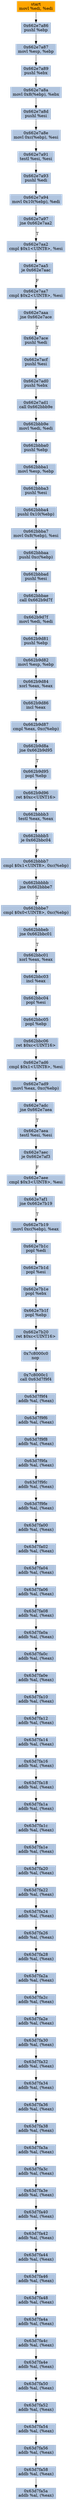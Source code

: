 digraph G {
node[shape=rectangle,style=filled,fillcolor=lightsteelblue,color=lightsteelblue]
bgcolor="transparent"
a0x662e7a84movl_edi_edi[label="start\nmovl %edi, %edi",color="lightgrey",fillcolor="orange"];
a0x662e7a86pushl_ebp[label="0x662e7a86\npushl %ebp"];
a0x662e7a87movl_esp_ebp[label="0x662e7a87\nmovl %esp, %ebp"];
a0x662e7a89pushl_ebx[label="0x662e7a89\npushl %ebx"];
a0x662e7a8amovl_0x8ebp__ebx[label="0x662e7a8a\nmovl 0x8(%ebp), %ebx"];
a0x662e7a8dpushl_esi[label="0x662e7a8d\npushl %esi"];
a0x662e7a8emovl_0xcebp__esi[label="0x662e7a8e\nmovl 0xc(%ebp), %esi"];
a0x662e7a91testl_esi_esi[label="0x662e7a91\ntestl %esi, %esi"];
a0x662e7a93pushl_edi[label="0x662e7a93\npushl %edi"];
a0x662e7a94movl_0x10ebp__edi[label="0x662e7a94\nmovl 0x10(%ebp), %edi"];
a0x662e7a97jne_0x662e7aa2[label="0x662e7a97\njne 0x662e7aa2"];
a0x662e7aa2cmpl_0x1UINT8_esi[label="0x662e7aa2\ncmpl $0x1<UINT8>, %esi"];
a0x662e7aa5je_0x662e7aac[label="0x662e7aa5\nje 0x662e7aac"];
a0x662e7aa7cmpl_0x2UINT8_esi[label="0x662e7aa7\ncmpl $0x2<UINT8>, %esi"];
a0x662e7aaajne_0x662e7ace[label="0x662e7aaa\njne 0x662e7ace"];
a0x662e7acepushl_edi[label="0x662e7ace\npushl %edi"];
a0x662e7acfpushl_esi[label="0x662e7acf\npushl %esi"];
a0x662e7ad0pushl_ebx[label="0x662e7ad0\npushl %ebx"];
a0x662e7ad1call_0x662bbb9e[label="0x662e7ad1\ncall 0x662bbb9e"];
a0x662bbb9emovl_edi_edi[label="0x662bbb9e\nmovl %edi, %edi"];
a0x662bbba0pushl_ebp[label="0x662bbba0\npushl %ebp"];
a0x662bbba1movl_esp_ebp[label="0x662bbba1\nmovl %esp, %ebp"];
a0x662bbba3pushl_esi[label="0x662bbba3\npushl %esi"];
a0x662bbba4pushl_0x10ebp_[label="0x662bbba4\npushl 0x10(%ebp)"];
a0x662bbba7movl_0x8ebp__esi[label="0x662bbba7\nmovl 0x8(%ebp), %esi"];
a0x662bbbaapushl_0xcebp_[label="0x662bbbaa\npushl 0xc(%ebp)"];
a0x662bbbadpushl_esi[label="0x662bbbad\npushl %esi"];
a0x662bbbaecall_0x662b9d7f[label="0x662bbbae\ncall 0x662b9d7f"];
a0x662b9d7fmovl_edi_edi[label="0x662b9d7f\nmovl %edi, %edi"];
a0x662b9d81pushl_ebp[label="0x662b9d81\npushl %ebp"];
a0x662b9d82movl_esp_ebp[label="0x662b9d82\nmovl %esp, %ebp"];
a0x662b9d84xorl_eax_eax[label="0x662b9d84\nxorl %eax, %eax"];
a0x662b9d86incl_eax[label="0x662b9d86\nincl %eax"];
a0x662b9d87cmpl_eax_0xcebp_[label="0x662b9d87\ncmpl %eax, 0xc(%ebp)"];
a0x662b9d8ajne_0x662b9d95[label="0x662b9d8a\njne 0x662b9d95"];
a0x662b9d95popl_ebp[label="0x662b9d95\npopl %ebp"];
a0x662b9d96ret_0xcUINT16[label="0x662b9d96\nret $0xc<UINT16>"];
a0x662bbbb3testl_eax_eax[label="0x662bbbb3\ntestl %eax, %eax"];
a0x662bbbb5je_0x662bbc04[label="0x662bbbb5\nje 0x662bbc04"];
a0x662bbbb7cmpl_0x1UINT8_0xcebp_[label="0x662bbbb7\ncmpl $0x1<UINT8>, 0xc(%ebp)"];
a0x662bbbbbjne_0x662bbbe7[label="0x662bbbbb\njne 0x662bbbe7"];
a0x662bbbe7cmpl_0x0UINT8_0xcebp_[label="0x662bbbe7\ncmpl $0x0<UINT8>, 0xc(%ebp)"];
a0x662bbbebjne_0x662bbc01[label="0x662bbbeb\njne 0x662bbc01"];
a0x662bbc01xorl_eax_eax[label="0x662bbc01\nxorl %eax, %eax"];
a0x662bbc03incl_eax[label="0x662bbc03\nincl %eax"];
a0x662bbc04popl_esi[label="0x662bbc04\npopl %esi"];
a0x662bbc05popl_ebp[label="0x662bbc05\npopl %ebp"];
a0x662bbc06ret_0xcUINT16[label="0x662bbc06\nret $0xc<UINT16>"];
a0x662e7ad6cmpl_0x1UINT8_esi[label="0x662e7ad6\ncmpl $0x1<UINT8>, %esi"];
a0x662e7ad9movl_eax_0xcebp_[label="0x662e7ad9\nmovl %eax, 0xc(%ebp)"];
a0x662e7adcjne_0x662e7aea[label="0x662e7adc\njne 0x662e7aea"];
a0x662e7aeatestl_esi_esi[label="0x662e7aea\ntestl %esi, %esi"];
a0x662e7aecje_0x662e7af3[label="0x662e7aec\nje 0x662e7af3"];
a0x662e7aeecmpl_0x3UINT8_esi[label="0x662e7aee\ncmpl $0x3<UINT8>, %esi"];
a0x662e7af1jne_0x662e7b19[label="0x662e7af1\njne 0x662e7b19"];
a0x662e7b19movl_0xcebp__eax[label="0x662e7b19\nmovl 0xc(%ebp), %eax"];
a0x662e7b1cpopl_edi[label="0x662e7b1c\npopl %edi"];
a0x662e7b1dpopl_esi[label="0x662e7b1d\npopl %esi"];
a0x662e7b1epopl_ebx[label="0x662e7b1e\npopl %ebx"];
a0x662e7b1fpopl_ebp[label="0x662e7b1f\npopl %ebp"];
a0x662e7b20ret_0xcUINT16[label="0x662e7b20\nret $0xc<UINT16>"];
a0x7c8000c0nop_[label="0x7c8000c0\nnop "];
a0x7c8000c1call_0x63d7f9f4[label="0x7c8000c1\ncall 0x63d7f9f4"];
a0x63d7f9f4addb_al_eax_[label="0x63d7f9f4\naddb %al, (%eax)"];
a0x63d7f9f6addb_al_eax_[label="0x63d7f9f6\naddb %al, (%eax)"];
a0x63d7f9f8addb_al_eax_[label="0x63d7f9f8\naddb %al, (%eax)"];
a0x63d7f9faaddb_al_eax_[label="0x63d7f9fa\naddb %al, (%eax)"];
a0x63d7f9fcaddb_al_eax_[label="0x63d7f9fc\naddb %al, (%eax)"];
a0x63d7f9feaddb_al_eax_[label="0x63d7f9fe\naddb %al, (%eax)"];
a0x63d7fa00addb_al_eax_[label="0x63d7fa00\naddb %al, (%eax)"];
a0x63d7fa02addb_al_eax_[label="0x63d7fa02\naddb %al, (%eax)"];
a0x63d7fa04addb_al_eax_[label="0x63d7fa04\naddb %al, (%eax)"];
a0x63d7fa06addb_al_eax_[label="0x63d7fa06\naddb %al, (%eax)"];
a0x63d7fa08addb_al_eax_[label="0x63d7fa08\naddb %al, (%eax)"];
a0x63d7fa0aaddb_al_eax_[label="0x63d7fa0a\naddb %al, (%eax)"];
a0x63d7fa0caddb_al_eax_[label="0x63d7fa0c\naddb %al, (%eax)"];
a0x63d7fa0eaddb_al_eax_[label="0x63d7fa0e\naddb %al, (%eax)"];
a0x63d7fa10addb_al_eax_[label="0x63d7fa10\naddb %al, (%eax)"];
a0x63d7fa12addb_al_eax_[label="0x63d7fa12\naddb %al, (%eax)"];
a0x63d7fa14addb_al_eax_[label="0x63d7fa14\naddb %al, (%eax)"];
a0x63d7fa16addb_al_eax_[label="0x63d7fa16\naddb %al, (%eax)"];
a0x63d7fa18addb_al_eax_[label="0x63d7fa18\naddb %al, (%eax)"];
a0x63d7fa1aaddb_al_eax_[label="0x63d7fa1a\naddb %al, (%eax)"];
a0x63d7fa1caddb_al_eax_[label="0x63d7fa1c\naddb %al, (%eax)"];
a0x63d7fa1eaddb_al_eax_[label="0x63d7fa1e\naddb %al, (%eax)"];
a0x63d7fa20addb_al_eax_[label="0x63d7fa20\naddb %al, (%eax)"];
a0x63d7fa22addb_al_eax_[label="0x63d7fa22\naddb %al, (%eax)"];
a0x63d7fa24addb_al_eax_[label="0x63d7fa24\naddb %al, (%eax)"];
a0x63d7fa26addb_al_eax_[label="0x63d7fa26\naddb %al, (%eax)"];
a0x63d7fa28addb_al_eax_[label="0x63d7fa28\naddb %al, (%eax)"];
a0x63d7fa2aaddb_al_eax_[label="0x63d7fa2a\naddb %al, (%eax)"];
a0x63d7fa2caddb_al_eax_[label="0x63d7fa2c\naddb %al, (%eax)"];
a0x63d7fa2eaddb_al_eax_[label="0x63d7fa2e\naddb %al, (%eax)"];
a0x63d7fa30addb_al_eax_[label="0x63d7fa30\naddb %al, (%eax)"];
a0x63d7fa32addb_al_eax_[label="0x63d7fa32\naddb %al, (%eax)"];
a0x63d7fa34addb_al_eax_[label="0x63d7fa34\naddb %al, (%eax)"];
a0x63d7fa36addb_al_eax_[label="0x63d7fa36\naddb %al, (%eax)"];
a0x63d7fa38addb_al_eax_[label="0x63d7fa38\naddb %al, (%eax)"];
a0x63d7fa3aaddb_al_eax_[label="0x63d7fa3a\naddb %al, (%eax)"];
a0x63d7fa3caddb_al_eax_[label="0x63d7fa3c\naddb %al, (%eax)"];
a0x63d7fa3eaddb_al_eax_[label="0x63d7fa3e\naddb %al, (%eax)"];
a0x63d7fa40addb_al_eax_[label="0x63d7fa40\naddb %al, (%eax)"];
a0x63d7fa42addb_al_eax_[label="0x63d7fa42\naddb %al, (%eax)"];
a0x63d7fa44addb_al_eax_[label="0x63d7fa44\naddb %al, (%eax)"];
a0x63d7fa46addb_al_eax_[label="0x63d7fa46\naddb %al, (%eax)"];
a0x63d7fa48addb_al_eax_[label="0x63d7fa48\naddb %al, (%eax)"];
a0x63d7fa4aaddb_al_eax_[label="0x63d7fa4a\naddb %al, (%eax)"];
a0x63d7fa4caddb_al_eax_[label="0x63d7fa4c\naddb %al, (%eax)"];
a0x63d7fa4eaddb_al_eax_[label="0x63d7fa4e\naddb %al, (%eax)"];
a0x63d7fa50addb_al_eax_[label="0x63d7fa50\naddb %al, (%eax)"];
a0x63d7fa52addb_al_eax_[label="0x63d7fa52\naddb %al, (%eax)"];
a0x63d7fa54addb_al_eax_[label="0x63d7fa54\naddb %al, (%eax)"];
a0x63d7fa56addb_al_eax_[label="0x63d7fa56\naddb %al, (%eax)"];
a0x63d7fa58addb_al_eax_[label="0x63d7fa58\naddb %al, (%eax)"];
a0x63d7fa5aaddb_al_eax_[label="0x63d7fa5a\naddb %al, (%eax)"];
a0x662e7a84movl_edi_edi -> a0x662e7a86pushl_ebp [color="#000000"];
a0x662e7a86pushl_ebp -> a0x662e7a87movl_esp_ebp [color="#000000"];
a0x662e7a87movl_esp_ebp -> a0x662e7a89pushl_ebx [color="#000000"];
a0x662e7a89pushl_ebx -> a0x662e7a8amovl_0x8ebp__ebx [color="#000000"];
a0x662e7a8amovl_0x8ebp__ebx -> a0x662e7a8dpushl_esi [color="#000000"];
a0x662e7a8dpushl_esi -> a0x662e7a8emovl_0xcebp__esi [color="#000000"];
a0x662e7a8emovl_0xcebp__esi -> a0x662e7a91testl_esi_esi [color="#000000"];
a0x662e7a91testl_esi_esi -> a0x662e7a93pushl_edi [color="#000000"];
a0x662e7a93pushl_edi -> a0x662e7a94movl_0x10ebp__edi [color="#000000"];
a0x662e7a94movl_0x10ebp__edi -> a0x662e7a97jne_0x662e7aa2 [color="#000000"];
a0x662e7a97jne_0x662e7aa2 -> a0x662e7aa2cmpl_0x1UINT8_esi [color="#000000",label="T"];
a0x662e7aa2cmpl_0x1UINT8_esi -> a0x662e7aa5je_0x662e7aac [color="#000000"];
a0x662e7aa5je_0x662e7aac -> a0x662e7aa7cmpl_0x2UINT8_esi [color="#000000",label="F"];
a0x662e7aa7cmpl_0x2UINT8_esi -> a0x662e7aaajne_0x662e7ace [color="#000000"];
a0x662e7aaajne_0x662e7ace -> a0x662e7acepushl_edi [color="#000000",label="T"];
a0x662e7acepushl_edi -> a0x662e7acfpushl_esi [color="#000000"];
a0x662e7acfpushl_esi -> a0x662e7ad0pushl_ebx [color="#000000"];
a0x662e7ad0pushl_ebx -> a0x662e7ad1call_0x662bbb9e [color="#000000"];
a0x662e7ad1call_0x662bbb9e -> a0x662bbb9emovl_edi_edi [color="#000000"];
a0x662bbb9emovl_edi_edi -> a0x662bbba0pushl_ebp [color="#000000"];
a0x662bbba0pushl_ebp -> a0x662bbba1movl_esp_ebp [color="#000000"];
a0x662bbba1movl_esp_ebp -> a0x662bbba3pushl_esi [color="#000000"];
a0x662bbba3pushl_esi -> a0x662bbba4pushl_0x10ebp_ [color="#000000"];
a0x662bbba4pushl_0x10ebp_ -> a0x662bbba7movl_0x8ebp__esi [color="#000000"];
a0x662bbba7movl_0x8ebp__esi -> a0x662bbbaapushl_0xcebp_ [color="#000000"];
a0x662bbbaapushl_0xcebp_ -> a0x662bbbadpushl_esi [color="#000000"];
a0x662bbbadpushl_esi -> a0x662bbbaecall_0x662b9d7f [color="#000000"];
a0x662bbbaecall_0x662b9d7f -> a0x662b9d7fmovl_edi_edi [color="#000000"];
a0x662b9d7fmovl_edi_edi -> a0x662b9d81pushl_ebp [color="#000000"];
a0x662b9d81pushl_ebp -> a0x662b9d82movl_esp_ebp [color="#000000"];
a0x662b9d82movl_esp_ebp -> a0x662b9d84xorl_eax_eax [color="#000000"];
a0x662b9d84xorl_eax_eax -> a0x662b9d86incl_eax [color="#000000"];
a0x662b9d86incl_eax -> a0x662b9d87cmpl_eax_0xcebp_ [color="#000000"];
a0x662b9d87cmpl_eax_0xcebp_ -> a0x662b9d8ajne_0x662b9d95 [color="#000000"];
a0x662b9d8ajne_0x662b9d95 -> a0x662b9d95popl_ebp [color="#000000",label="T"];
a0x662b9d95popl_ebp -> a0x662b9d96ret_0xcUINT16 [color="#000000"];
a0x662b9d96ret_0xcUINT16 -> a0x662bbbb3testl_eax_eax [color="#000000"];
a0x662bbbb3testl_eax_eax -> a0x662bbbb5je_0x662bbc04 [color="#000000"];
a0x662bbbb5je_0x662bbc04 -> a0x662bbbb7cmpl_0x1UINT8_0xcebp_ [color="#000000",label="F"];
a0x662bbbb7cmpl_0x1UINT8_0xcebp_ -> a0x662bbbbbjne_0x662bbbe7 [color="#000000"];
a0x662bbbbbjne_0x662bbbe7 -> a0x662bbbe7cmpl_0x0UINT8_0xcebp_ [color="#000000",label="T"];
a0x662bbbe7cmpl_0x0UINT8_0xcebp_ -> a0x662bbbebjne_0x662bbc01 [color="#000000"];
a0x662bbbebjne_0x662bbc01 -> a0x662bbc01xorl_eax_eax [color="#000000",label="T"];
a0x662bbc01xorl_eax_eax -> a0x662bbc03incl_eax [color="#000000"];
a0x662bbc03incl_eax -> a0x662bbc04popl_esi [color="#000000"];
a0x662bbc04popl_esi -> a0x662bbc05popl_ebp [color="#000000"];
a0x662bbc05popl_ebp -> a0x662bbc06ret_0xcUINT16 [color="#000000"];
a0x662bbc06ret_0xcUINT16 -> a0x662e7ad6cmpl_0x1UINT8_esi [color="#000000"];
a0x662e7ad6cmpl_0x1UINT8_esi -> a0x662e7ad9movl_eax_0xcebp_ [color="#000000"];
a0x662e7ad9movl_eax_0xcebp_ -> a0x662e7adcjne_0x662e7aea [color="#000000"];
a0x662e7adcjne_0x662e7aea -> a0x662e7aeatestl_esi_esi [color="#000000",label="T"];
a0x662e7aeatestl_esi_esi -> a0x662e7aecje_0x662e7af3 [color="#000000"];
a0x662e7aecje_0x662e7af3 -> a0x662e7aeecmpl_0x3UINT8_esi [color="#000000",label="F"];
a0x662e7aeecmpl_0x3UINT8_esi -> a0x662e7af1jne_0x662e7b19 [color="#000000"];
a0x662e7af1jne_0x662e7b19 -> a0x662e7b19movl_0xcebp__eax [color="#000000",label="T"];
a0x662e7b19movl_0xcebp__eax -> a0x662e7b1cpopl_edi [color="#000000"];
a0x662e7b1cpopl_edi -> a0x662e7b1dpopl_esi [color="#000000"];
a0x662e7b1dpopl_esi -> a0x662e7b1epopl_ebx [color="#000000"];
a0x662e7b1epopl_ebx -> a0x662e7b1fpopl_ebp [color="#000000"];
a0x662e7b1fpopl_ebp -> a0x662e7b20ret_0xcUINT16 [color="#000000"];
a0x662e7b20ret_0xcUINT16 -> a0x7c8000c0nop_ [color="#000000"];
a0x7c8000c0nop_ -> a0x7c8000c1call_0x63d7f9f4 [color="#000000"];
a0x7c8000c1call_0x63d7f9f4 -> a0x63d7f9f4addb_al_eax_ [color="#000000"];
a0x63d7f9f4addb_al_eax_ -> a0x63d7f9f6addb_al_eax_ [color="#000000"];
a0x63d7f9f6addb_al_eax_ -> a0x63d7f9f8addb_al_eax_ [color="#000000"];
a0x63d7f9f8addb_al_eax_ -> a0x63d7f9faaddb_al_eax_ [color="#000000"];
a0x63d7f9faaddb_al_eax_ -> a0x63d7f9fcaddb_al_eax_ [color="#000000"];
a0x63d7f9fcaddb_al_eax_ -> a0x63d7f9feaddb_al_eax_ [color="#000000"];
a0x63d7f9feaddb_al_eax_ -> a0x63d7fa00addb_al_eax_ [color="#000000"];
a0x63d7fa00addb_al_eax_ -> a0x63d7fa02addb_al_eax_ [color="#000000"];
a0x63d7fa02addb_al_eax_ -> a0x63d7fa04addb_al_eax_ [color="#000000"];
a0x63d7fa04addb_al_eax_ -> a0x63d7fa06addb_al_eax_ [color="#000000"];
a0x63d7fa06addb_al_eax_ -> a0x63d7fa08addb_al_eax_ [color="#000000"];
a0x63d7fa08addb_al_eax_ -> a0x63d7fa0aaddb_al_eax_ [color="#000000"];
a0x63d7fa0aaddb_al_eax_ -> a0x63d7fa0caddb_al_eax_ [color="#000000"];
a0x63d7fa0caddb_al_eax_ -> a0x63d7fa0eaddb_al_eax_ [color="#000000"];
a0x63d7fa0eaddb_al_eax_ -> a0x63d7fa10addb_al_eax_ [color="#000000"];
a0x63d7fa10addb_al_eax_ -> a0x63d7fa12addb_al_eax_ [color="#000000"];
a0x63d7fa12addb_al_eax_ -> a0x63d7fa14addb_al_eax_ [color="#000000"];
a0x63d7fa14addb_al_eax_ -> a0x63d7fa16addb_al_eax_ [color="#000000"];
a0x63d7fa16addb_al_eax_ -> a0x63d7fa18addb_al_eax_ [color="#000000"];
a0x63d7fa18addb_al_eax_ -> a0x63d7fa1aaddb_al_eax_ [color="#000000"];
a0x63d7fa1aaddb_al_eax_ -> a0x63d7fa1caddb_al_eax_ [color="#000000"];
a0x63d7fa1caddb_al_eax_ -> a0x63d7fa1eaddb_al_eax_ [color="#000000"];
a0x63d7fa1eaddb_al_eax_ -> a0x63d7fa20addb_al_eax_ [color="#000000"];
a0x63d7fa20addb_al_eax_ -> a0x63d7fa22addb_al_eax_ [color="#000000"];
a0x63d7fa22addb_al_eax_ -> a0x63d7fa24addb_al_eax_ [color="#000000"];
a0x63d7fa24addb_al_eax_ -> a0x63d7fa26addb_al_eax_ [color="#000000"];
a0x63d7fa26addb_al_eax_ -> a0x63d7fa28addb_al_eax_ [color="#000000"];
a0x63d7fa28addb_al_eax_ -> a0x63d7fa2aaddb_al_eax_ [color="#000000"];
a0x63d7fa2aaddb_al_eax_ -> a0x63d7fa2caddb_al_eax_ [color="#000000"];
a0x63d7fa2caddb_al_eax_ -> a0x63d7fa2eaddb_al_eax_ [color="#000000"];
a0x63d7fa2eaddb_al_eax_ -> a0x63d7fa30addb_al_eax_ [color="#000000"];
a0x63d7fa30addb_al_eax_ -> a0x63d7fa32addb_al_eax_ [color="#000000"];
a0x63d7fa32addb_al_eax_ -> a0x63d7fa34addb_al_eax_ [color="#000000"];
a0x63d7fa34addb_al_eax_ -> a0x63d7fa36addb_al_eax_ [color="#000000"];
a0x63d7fa36addb_al_eax_ -> a0x63d7fa38addb_al_eax_ [color="#000000"];
a0x63d7fa38addb_al_eax_ -> a0x63d7fa3aaddb_al_eax_ [color="#000000"];
a0x63d7fa3aaddb_al_eax_ -> a0x63d7fa3caddb_al_eax_ [color="#000000"];
a0x63d7fa3caddb_al_eax_ -> a0x63d7fa3eaddb_al_eax_ [color="#000000"];
a0x63d7fa3eaddb_al_eax_ -> a0x63d7fa40addb_al_eax_ [color="#000000"];
a0x63d7fa40addb_al_eax_ -> a0x63d7fa42addb_al_eax_ [color="#000000"];
a0x63d7fa42addb_al_eax_ -> a0x63d7fa44addb_al_eax_ [color="#000000"];
a0x63d7fa44addb_al_eax_ -> a0x63d7fa46addb_al_eax_ [color="#000000"];
a0x63d7fa46addb_al_eax_ -> a0x63d7fa48addb_al_eax_ [color="#000000"];
a0x63d7fa48addb_al_eax_ -> a0x63d7fa4aaddb_al_eax_ [color="#000000"];
a0x63d7fa4aaddb_al_eax_ -> a0x63d7fa4caddb_al_eax_ [color="#000000"];
a0x63d7fa4caddb_al_eax_ -> a0x63d7fa4eaddb_al_eax_ [color="#000000"];
a0x63d7fa4eaddb_al_eax_ -> a0x63d7fa50addb_al_eax_ [color="#000000"];
a0x63d7fa50addb_al_eax_ -> a0x63d7fa52addb_al_eax_ [color="#000000"];
a0x63d7fa52addb_al_eax_ -> a0x63d7fa54addb_al_eax_ [color="#000000"];
a0x63d7fa54addb_al_eax_ -> a0x63d7fa56addb_al_eax_ [color="#000000"];
a0x63d7fa56addb_al_eax_ -> a0x63d7fa58addb_al_eax_ [color="#000000"];
a0x63d7fa58addb_al_eax_ -> a0x63d7fa5aaddb_al_eax_ [color="#000000"];
}
